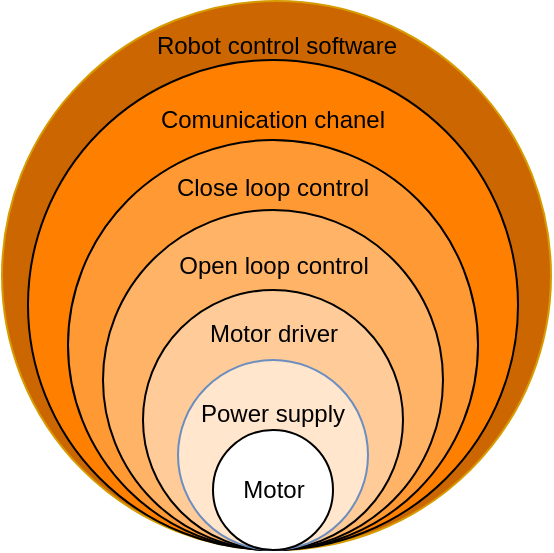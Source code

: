 <mxfile version="25.0.3">
  <diagram name="Page-1" id="NQMBJ46JShwpT7NTGKnq">
    <mxGraphModel dx="733" dy="362" grid="1" gridSize="10" guides="1" tooltips="1" connect="1" arrows="1" fold="1" page="1" pageScale="1" pageWidth="850" pageHeight="1100" math="0" shadow="0">
      <root>
        <mxCell id="0" />
        <mxCell id="1" parent="0" />
        <mxCell id="j14jWX4GOAQK9I2G3TlE-9" value="Robot control software&lt;br&gt;&lt;div&gt;&lt;br&gt;&lt;/div&gt;&lt;div&gt;&lt;br&gt;&lt;/div&gt;&lt;div&gt;&lt;br&gt;&lt;/div&gt;&lt;div&gt;&lt;br&gt;&lt;/div&gt;&lt;div&gt;&lt;br&gt;&lt;/div&gt;&lt;div&gt;&lt;br&gt;&lt;/div&gt;&lt;div&gt;&lt;br&gt;&lt;/div&gt;&lt;div&gt;&lt;br&gt;&lt;/div&gt;&lt;div&gt;&lt;br&gt;&lt;/div&gt;&lt;div&gt;&lt;br&gt;&lt;/div&gt;&lt;div&gt;&lt;br&gt;&lt;/div&gt;&lt;div&gt;&lt;br&gt;&lt;/div&gt;&lt;div&gt;&lt;br&gt;&lt;/div&gt;&lt;div&gt;&lt;br&gt;&lt;/div&gt;&lt;div&gt;&lt;br&gt;&lt;/div&gt;&lt;div&gt;&lt;br&gt;&lt;/div&gt;" style="ellipse;whiteSpace=wrap;html=1;aspect=fixed;fillColor=#CC6600;strokeColor=#d79b00;" vertex="1" parent="1">
          <mxGeometry x="290" y="160.5" width="274.5" height="274.5" as="geometry" />
        </mxCell>
        <mxCell id="j14jWX4GOAQK9I2G3TlE-8" value="Comunication chanel&lt;br&gt;&lt;div&gt;&lt;br&gt;&lt;/div&gt;&lt;div&gt;&lt;br&gt;&lt;/div&gt;&lt;div&gt;&lt;br&gt;&lt;/div&gt;&lt;div&gt;&lt;br&gt;&lt;/div&gt;&lt;div&gt;&lt;br&gt;&lt;/div&gt;&lt;div&gt;&lt;br&gt;&lt;/div&gt;&lt;div&gt;&lt;br&gt;&lt;/div&gt;&lt;div&gt;&lt;br&gt;&lt;/div&gt;&lt;div&gt;&lt;br&gt;&lt;/div&gt;&lt;div&gt;&lt;br&gt;&lt;/div&gt;&lt;div&gt;&lt;br&gt;&lt;/div&gt;&lt;div&gt;&lt;br&gt;&lt;/div&gt;&lt;div&gt;&lt;br&gt;&lt;/div&gt;" style="ellipse;whiteSpace=wrap;html=1;aspect=fixed;fillColor=#FF8000;" vertex="1" parent="1">
          <mxGeometry x="303" y="190" width="245" height="245" as="geometry" />
        </mxCell>
        <mxCell id="j14jWX4GOAQK9I2G3TlE-7" value="Close&lt;span style=&quot;background-color: initial;&quot;&gt;&amp;nbsp;loop control&lt;/span&gt;&lt;div&gt;&lt;div&gt;&lt;br&gt;&lt;/div&gt;&lt;div&gt;&lt;br&gt;&lt;/div&gt;&lt;div&gt;&lt;br&gt;&lt;/div&gt;&lt;div&gt;&lt;br&gt;&lt;/div&gt;&lt;div&gt;&lt;br&gt;&lt;/div&gt;&lt;div&gt;&lt;br&gt;&lt;/div&gt;&lt;div&gt;&lt;br&gt;&lt;/div&gt;&lt;div&gt;&lt;br&gt;&lt;/div&gt;&lt;div&gt;&lt;br&gt;&lt;/div&gt;&lt;div&gt;&lt;br&gt;&lt;/div&gt;&lt;div&gt;&lt;br&gt;&lt;/div&gt;&lt;/div&gt;" style="ellipse;whiteSpace=wrap;html=1;aspect=fixed;fillColor=#FF9933;" vertex="1" parent="1">
          <mxGeometry x="323" y="230" width="205" height="205" as="geometry" />
        </mxCell>
        <mxCell id="j14jWX4GOAQK9I2G3TlE-6" value="Open loop control&lt;div&gt;&lt;br&gt;&lt;/div&gt;&lt;div&gt;&lt;br&gt;&lt;/div&gt;&lt;div&gt;&lt;br&gt;&lt;/div&gt;&lt;div&gt;&lt;br&gt;&lt;/div&gt;&lt;div&gt;&lt;br&gt;&lt;/div&gt;&lt;div&gt;&lt;br&gt;&lt;/div&gt;&lt;div&gt;&lt;br&gt;&lt;/div&gt;&lt;div&gt;&lt;br&gt;&lt;/div&gt;" style="ellipse;whiteSpace=wrap;html=1;aspect=fixed;fillColor=#FFB366;" vertex="1" parent="1">
          <mxGeometry x="340.5" y="265" width="170" height="170" as="geometry" />
        </mxCell>
        <mxCell id="j14jWX4GOAQK9I2G3TlE-5" value="Motor driver&lt;div&gt;&lt;br&gt;&lt;/div&gt;&lt;div&gt;&lt;br&gt;&lt;/div&gt;&lt;div&gt;&lt;br&gt;&lt;/div&gt;&lt;div&gt;&lt;br&gt;&lt;/div&gt;&lt;div&gt;&lt;br&gt;&lt;/div&gt;&lt;div&gt;&lt;br&gt;&lt;/div&gt;" style="ellipse;whiteSpace=wrap;html=1;aspect=fixed;fillColor=#FFCC99;" vertex="1" parent="1">
          <mxGeometry x="360.5" y="305" width="130" height="130" as="geometry" />
        </mxCell>
        <mxCell id="j14jWX4GOAQK9I2G3TlE-3" value="Power supply&lt;div&gt;&lt;br&gt;&lt;/div&gt;&lt;div&gt;&lt;br&gt;&lt;/div&gt;&lt;div&gt;&lt;br&gt;&lt;/div&gt;" style="ellipse;whiteSpace=wrap;html=1;aspect=fixed;fillColor=#FFE6CC;strokeColor=#6c8ebf;" vertex="1" parent="1">
          <mxGeometry x="378" y="340" width="95" height="95" as="geometry" />
        </mxCell>
        <mxCell id="j14jWX4GOAQK9I2G3TlE-1" value="Motor" style="ellipse;whiteSpace=wrap;html=1;aspect=fixed;" vertex="1" parent="1">
          <mxGeometry x="395.5" y="375" width="60" height="60" as="geometry" />
        </mxCell>
      </root>
    </mxGraphModel>
  </diagram>
</mxfile>
